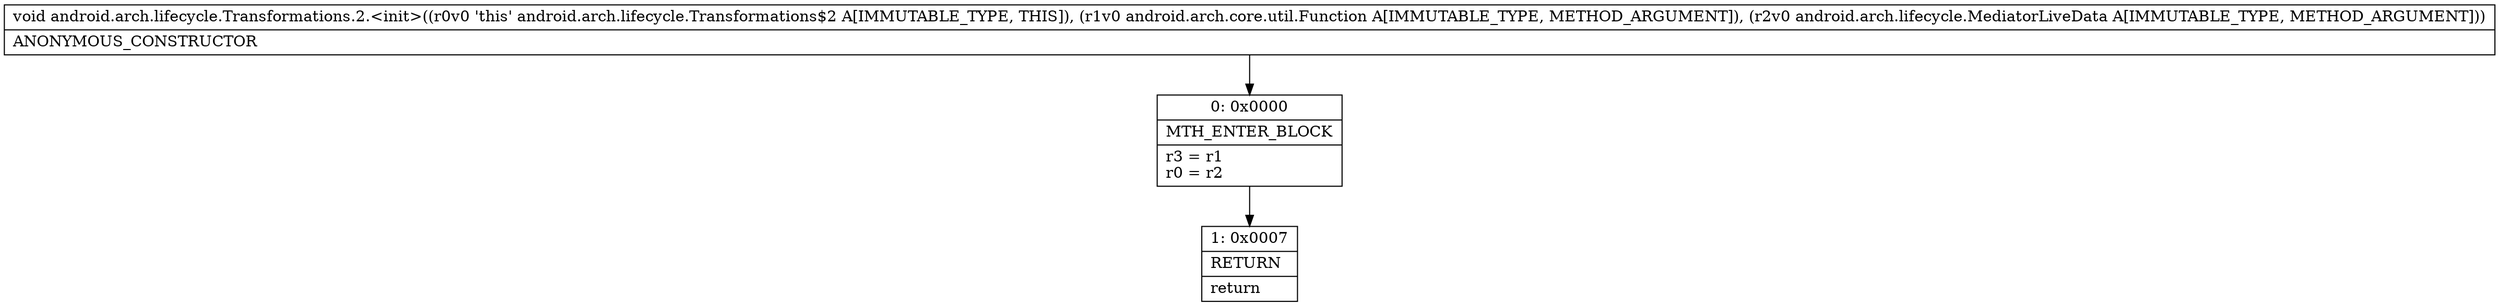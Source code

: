 digraph "CFG forandroid.arch.lifecycle.Transformations.2.\<init\>(Landroid\/arch\/core\/util\/Function;Landroid\/arch\/lifecycle\/MediatorLiveData;)V" {
Node_0 [shape=record,label="{0\:\ 0x0000|MTH_ENTER_BLOCK\l|r3 = r1\lr0 = r2\l}"];
Node_1 [shape=record,label="{1\:\ 0x0007|RETURN\l|return\l}"];
MethodNode[shape=record,label="{void android.arch.lifecycle.Transformations.2.\<init\>((r0v0 'this' android.arch.lifecycle.Transformations$2 A[IMMUTABLE_TYPE, THIS]), (r1v0 android.arch.core.util.Function A[IMMUTABLE_TYPE, METHOD_ARGUMENT]), (r2v0 android.arch.lifecycle.MediatorLiveData A[IMMUTABLE_TYPE, METHOD_ARGUMENT]))  | ANONYMOUS_CONSTRUCTOR\l}"];
MethodNode -> Node_0;
Node_0 -> Node_1;
}

